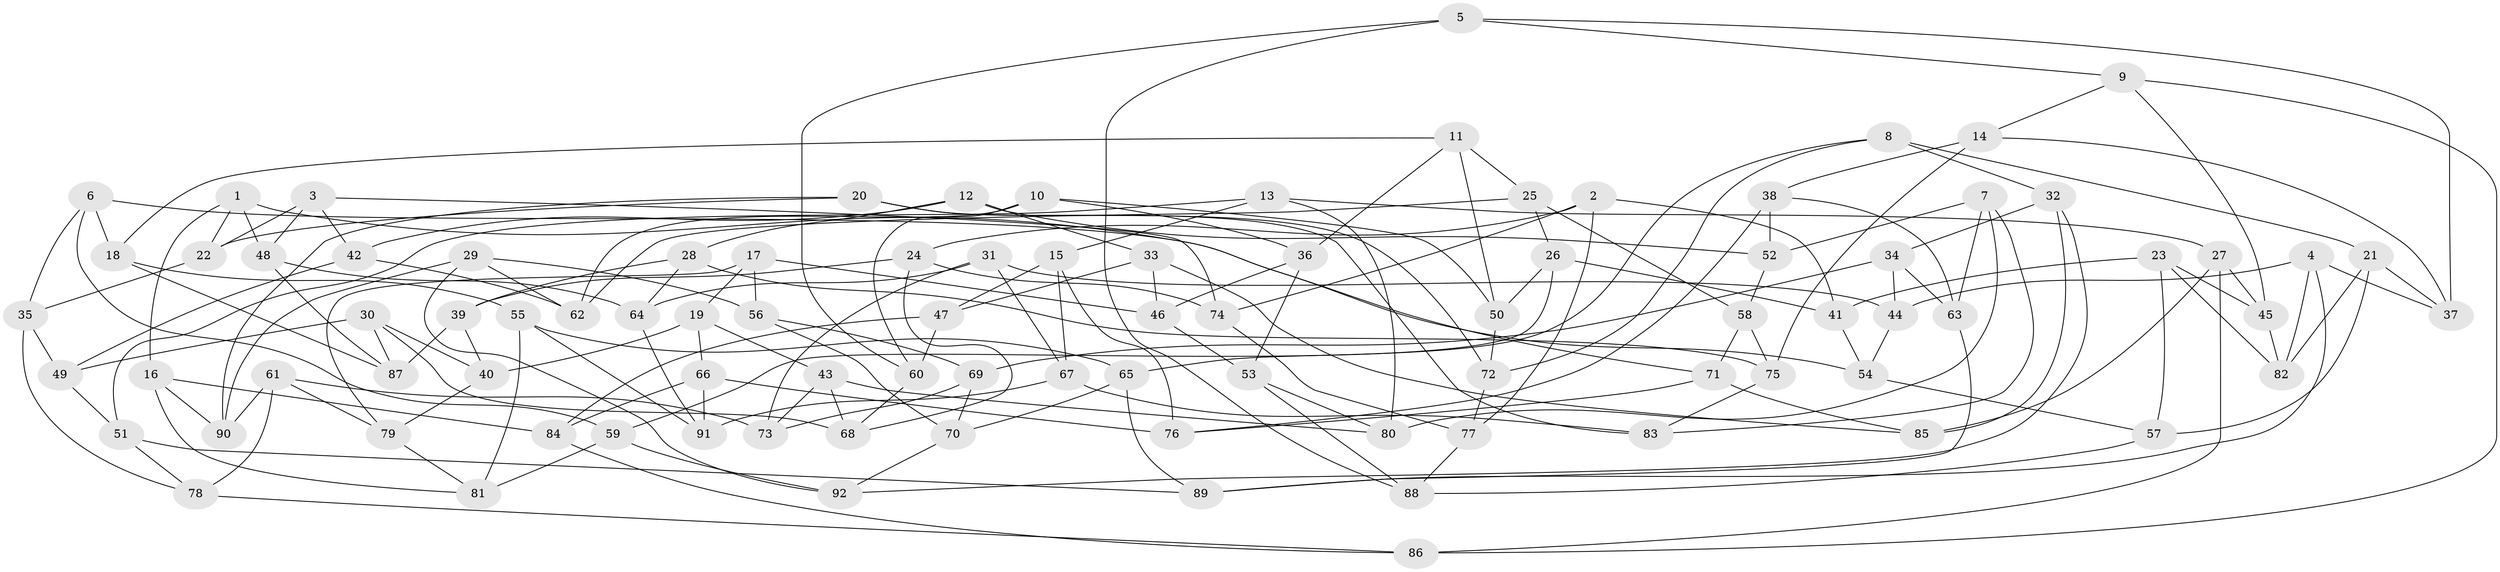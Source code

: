 // Generated by graph-tools (version 1.1) at 2025/11/02/27/25 16:11:49]
// undirected, 92 vertices, 184 edges
graph export_dot {
graph [start="1"]
  node [color=gray90,style=filled];
  1;
  2;
  3;
  4;
  5;
  6;
  7;
  8;
  9;
  10;
  11;
  12;
  13;
  14;
  15;
  16;
  17;
  18;
  19;
  20;
  21;
  22;
  23;
  24;
  25;
  26;
  27;
  28;
  29;
  30;
  31;
  32;
  33;
  34;
  35;
  36;
  37;
  38;
  39;
  40;
  41;
  42;
  43;
  44;
  45;
  46;
  47;
  48;
  49;
  50;
  51;
  52;
  53;
  54;
  55;
  56;
  57;
  58;
  59;
  60;
  61;
  62;
  63;
  64;
  65;
  66;
  67;
  68;
  69;
  70;
  71;
  72;
  73;
  74;
  75;
  76;
  77;
  78;
  79;
  80;
  81;
  82;
  83;
  84;
  85;
  86;
  87;
  88;
  89;
  90;
  91;
  92;
  1 -- 22;
  1 -- 71;
  1 -- 48;
  1 -- 16;
  2 -- 77;
  2 -- 41;
  2 -- 24;
  2 -- 74;
  3 -- 48;
  3 -- 22;
  3 -- 42;
  3 -- 74;
  4 -- 44;
  4 -- 89;
  4 -- 37;
  4 -- 82;
  5 -- 88;
  5 -- 9;
  5 -- 60;
  5 -- 37;
  6 -- 59;
  6 -- 54;
  6 -- 35;
  6 -- 18;
  7 -- 63;
  7 -- 83;
  7 -- 80;
  7 -- 52;
  8 -- 65;
  8 -- 32;
  8 -- 21;
  8 -- 72;
  9 -- 14;
  9 -- 45;
  9 -- 86;
  10 -- 36;
  10 -- 62;
  10 -- 60;
  10 -- 50;
  11 -- 25;
  11 -- 18;
  11 -- 50;
  11 -- 36;
  12 -- 28;
  12 -- 42;
  12 -- 33;
  12 -- 52;
  13 -- 15;
  13 -- 27;
  13 -- 51;
  13 -- 80;
  14 -- 75;
  14 -- 37;
  14 -- 38;
  15 -- 47;
  15 -- 67;
  15 -- 76;
  16 -- 81;
  16 -- 90;
  16 -- 84;
  17 -- 56;
  17 -- 46;
  17 -- 79;
  17 -- 19;
  18 -- 55;
  18 -- 87;
  19 -- 40;
  19 -- 66;
  19 -- 43;
  20 -- 83;
  20 -- 22;
  20 -- 72;
  20 -- 90;
  21 -- 37;
  21 -- 57;
  21 -- 82;
  22 -- 35;
  23 -- 41;
  23 -- 82;
  23 -- 57;
  23 -- 45;
  24 -- 39;
  24 -- 68;
  24 -- 74;
  25 -- 58;
  25 -- 26;
  25 -- 62;
  26 -- 50;
  26 -- 59;
  26 -- 41;
  27 -- 85;
  27 -- 45;
  27 -- 86;
  28 -- 75;
  28 -- 39;
  28 -- 64;
  29 -- 92;
  29 -- 56;
  29 -- 90;
  29 -- 62;
  30 -- 40;
  30 -- 87;
  30 -- 49;
  30 -- 68;
  31 -- 64;
  31 -- 44;
  31 -- 67;
  31 -- 73;
  32 -- 85;
  32 -- 92;
  32 -- 34;
  33 -- 85;
  33 -- 47;
  33 -- 46;
  34 -- 44;
  34 -- 63;
  34 -- 69;
  35 -- 78;
  35 -- 49;
  36 -- 46;
  36 -- 53;
  38 -- 76;
  38 -- 63;
  38 -- 52;
  39 -- 87;
  39 -- 40;
  40 -- 79;
  41 -- 54;
  42 -- 49;
  42 -- 62;
  43 -- 68;
  43 -- 80;
  43 -- 73;
  44 -- 54;
  45 -- 82;
  46 -- 53;
  47 -- 60;
  47 -- 84;
  48 -- 87;
  48 -- 64;
  49 -- 51;
  50 -- 72;
  51 -- 89;
  51 -- 78;
  52 -- 58;
  53 -- 80;
  53 -- 88;
  54 -- 57;
  55 -- 81;
  55 -- 91;
  55 -- 65;
  56 -- 69;
  56 -- 70;
  57 -- 88;
  58 -- 75;
  58 -- 71;
  59 -- 92;
  59 -- 81;
  60 -- 68;
  61 -- 90;
  61 -- 73;
  61 -- 79;
  61 -- 78;
  63 -- 89;
  64 -- 91;
  65 -- 70;
  65 -- 89;
  66 -- 84;
  66 -- 91;
  66 -- 76;
  67 -- 83;
  67 -- 91;
  69 -- 70;
  69 -- 73;
  70 -- 92;
  71 -- 76;
  71 -- 85;
  72 -- 77;
  74 -- 77;
  75 -- 83;
  77 -- 88;
  78 -- 86;
  79 -- 81;
  84 -- 86;
}
